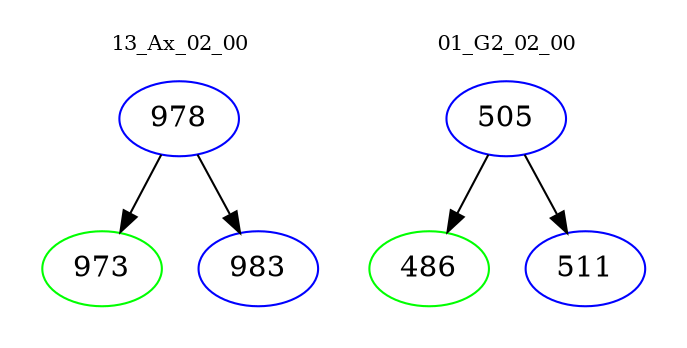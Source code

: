 digraph{
subgraph cluster_0 {
color = white
label = "13_Ax_02_00";
fontsize=10;
T0_978 [label="978", color="blue"]
T0_978 -> T0_973 [color="black"]
T0_973 [label="973", color="green"]
T0_978 -> T0_983 [color="black"]
T0_983 [label="983", color="blue"]
}
subgraph cluster_1 {
color = white
label = "01_G2_02_00";
fontsize=10;
T1_505 [label="505", color="blue"]
T1_505 -> T1_486 [color="black"]
T1_486 [label="486", color="green"]
T1_505 -> T1_511 [color="black"]
T1_511 [label="511", color="blue"]
}
}
